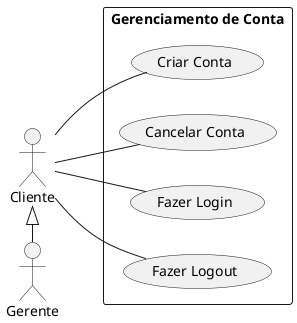 @startuml
left to right direction

actor Cliente as cliente
actor Gerente as gerente

rectangle "Gerenciamento de Conta"{
    (Criar Conta) as criar_conta
    (Cancelar Conta) as cancelar_conta
    (Fazer Login) as fazer_login
    (Fazer Logout) as fazer_logout
}

cliente -- criar_conta
cliente -- cancelar_conta
cliente -- fazer_login
cliente -- fazer_logout
gerente -left-|> cliente

@enduml